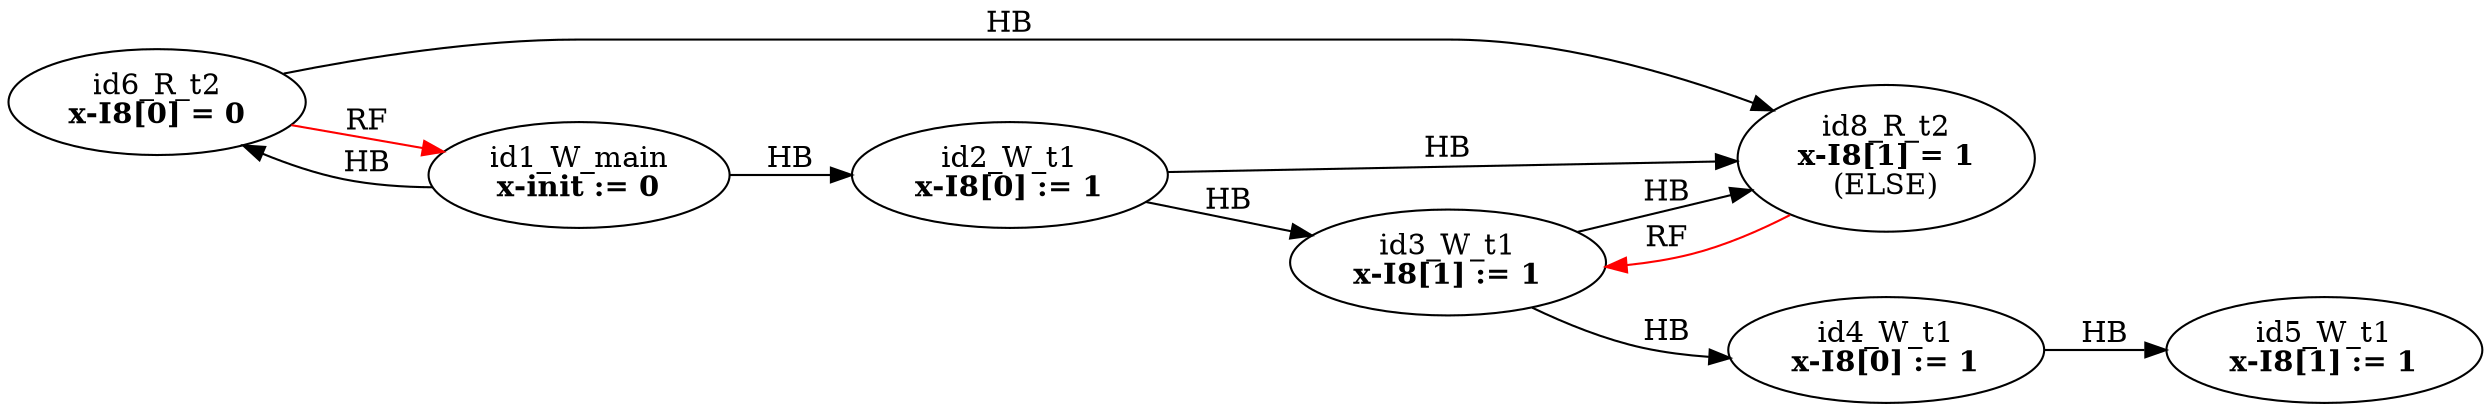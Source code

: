 digraph memory_model {
rankdir=LR;
splines=true; esep=0.5;
id2_W_t1 -> id3_W_t1 [label = "HB", color="black"];
id3_W_t1 -> id4_W_t1 [label = "HB", color="black"];
id4_W_t1 -> id5_W_t1 [label = "HB", color="black"];
id6_R_t2 -> id8_R_t2 [label = "HB", color="black"];
id1_W_main -> id2_W_t1 [label = "HB", color="black"];
id1_W_main -> id6_R_t2 [label = "HB", color="black"];
id2_W_t1 -> id8_R_t2 [label = "HB", color="black"];
id3_W_t1 -> id8_R_t2 [label = "HB", color="black"];
id6_R_t2 -> id1_W_main [label = "RF", color="red"];
id8_R_t2 -> id3_W_t1 [label = "RF", color="red"];
id1_W_main [label=<id1_W_main<br/><B>x-init := 0</B>>, pos="2.5,8!"]
id2_W_t1 [label=<id2_W_t1<br/><B>x-I8[0] := 1</B>>, pos="0,6!"]
id3_W_t1 [label=<id3_W_t1<br/><B>x-I8[1] := 1</B>>, pos="0,4!"]
id4_W_t1 [label=<id4_W_t1<br/><B>x-I8[0] := 1</B>>, pos="0,2!"]
id5_W_t1 [label=<id5_W_t1<br/><B>x-I8[1] := 1</B>>, pos="0,0!"]
id6_R_t2 [label=<id6_R_t2<br/><B>x-I8[0] = 0</B>>, pos="5,6!"]
id8_R_t2 [label=<id8_R_t2<br/><B>x-I8[1] = 1</B><br/>(ELSE)>, pos="5,4!"]
}